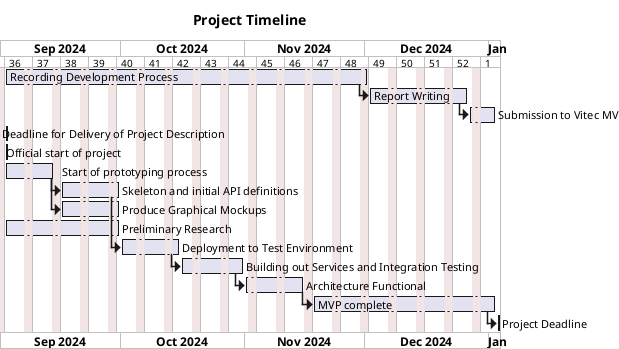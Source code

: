 @startgantt
Title Project Timeline

Project starts 2024-09-01
printscale weekly
saturday are closed
sunday are closed

[Recording Development Process] starts 2024-09-01 and ends 2024-11-31
[Recording Development Process] --> [Report Writing]

[Report Writing] starts 2024-08-01 and ends 2024-12-26

[Submission to Vitec MV] starts 2024-12-26 and ends 2025-01-02
[Report Writing] --> [Submission to Vitec MV]

[Deadline for Delivery of Project Description] starts 2024-08-31 and ends 2024-08-31

[Official start of project] starts 2024-09-01 and ends 2024-09-01


[Start of prototyping process] starts 2024-09-01 and ends 2024-09-15
[Start of prototyping process] --> [Skeleton and initial API definitions]
[Start of prototyping process] --> [Produce Graphical Mockups]

[Preliminary Research] starts 2024-09-01 and ends 2024-09-30

[Skeleton and initial API definitions] starts 2024-09-15 and ends 2024-09-30
[Produce Graphical Mockups] starts 2024-09-15 and ends 2024-09-30
[Skeleton and initial API definitions] --> [Deployment to Test Environment]

[Deployment to Test Environment] starts 2024-10-01 and ends 2024-10-15
[Deployment to Test Environment] --> [Building out Services and Integration Testing]

[Building out Services and Integration Testing] starts 2024-10-15 and ends 2024-10-31
[Building out Services and Integration Testing] --> [Architecture Functional]

[Architecture Functional] starts 2024-11-01 and ends 2024-11-15
[MVP complete] starts 2024-11-15 and ends 2025-01-02
[Architecture Functional] --> [MVP complete]

[MVP complete] --> [Project Deadline]


@endgantt
